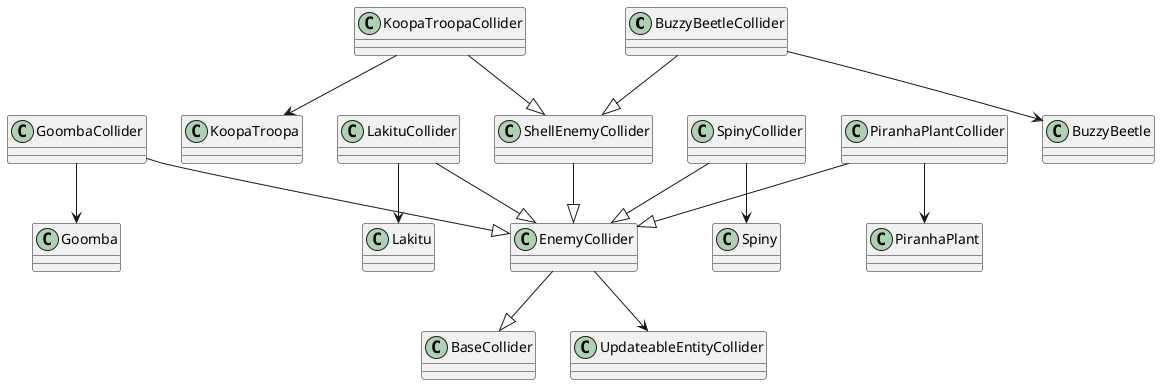 @startuml UpdateableEnemies

BuzzyBeetleCollider --|> ShellEnemyCollider
BuzzyBeetleCollider --> BuzzyBeetle

EnemyCollider --|> BaseCollider 
EnemyCollider --> UpdateableEntityCollider

GoombaCollider --|> EnemyCollider
GoombaCollider --> Goomba

KoopaTroopaCollider --|> ShellEnemyCollider
KoopaTroopaCollider --> KoopaTroopa

LakituCollider --|> EnemyCollider
LakituCollider --> Lakitu

SpinyCollider --|> EnemyCollider
SpinyCollider --> Spiny

PiranhaPlantCollider --|> EnemyCollider
PiranhaPlantCollider --> PiranhaPlant

ShellEnemyCollider --|> EnemyCollider

@enduml